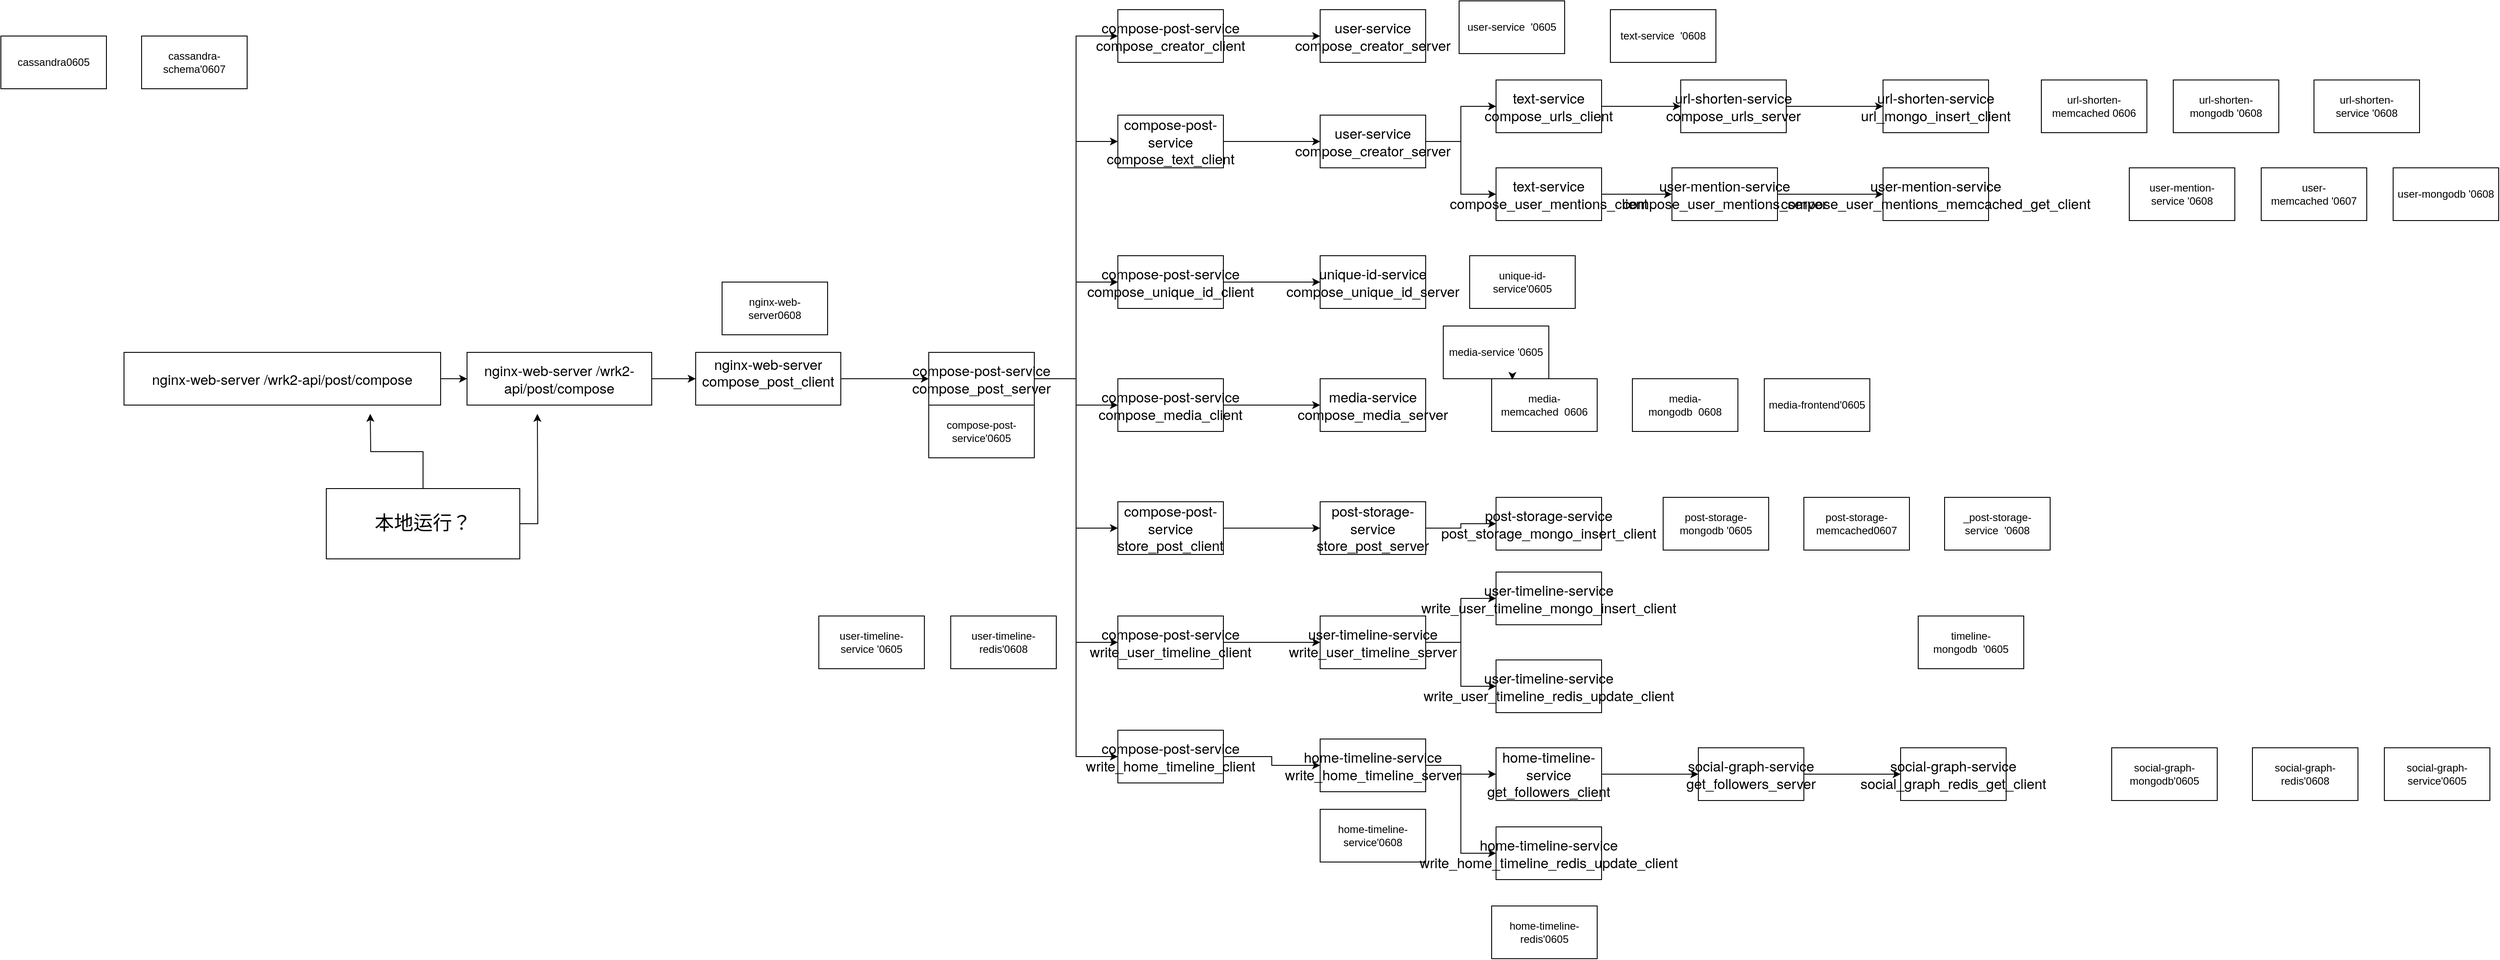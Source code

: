 <mxfile version="20.3.0" type="device"><diagram id="gPb18EW0nmtyNuLkR-jK" name="第 1 页"><mxGraphModel dx="1159" dy="1160" grid="1" gridSize="10" guides="1" tooltips="1" connect="1" arrows="1" fold="1" page="1" pageScale="1" pageWidth="827" pageHeight="1169" math="0" shadow="0"><root><mxCell id="0"/><mxCell id="1" parent="0"/><mxCell id="NcTn4db2e2nsxT_mA55n-1" value="cassandra0605" style="rounded=0;whiteSpace=wrap;html=1;" parent="1" vertex="1"><mxGeometry x="350" y="60" width="120" height="60" as="geometry"/></mxCell><mxCell id="NcTn4db2e2nsxT_mA55n-2" value="cassandra-schema'0607" style="rounded=0;whiteSpace=wrap;html=1;" parent="1" vertex="1"><mxGeometry x="510" y="60" width="120" height="60" as="geometry"/></mxCell><mxCell id="NcTn4db2e2nsxT_mA55n-3" value="media-memcached&amp;nbsp;&amp;nbsp;0606" style="rounded=0;whiteSpace=wrap;html=1;" parent="1" vertex="1"><mxGeometry x="2045" y="450" width="120" height="60" as="geometry"/></mxCell><mxCell id="NcTn4db2e2nsxT_mA55n-4" value="media-mongodb&amp;nbsp;&amp;nbsp;0608" style="rounded=0;whiteSpace=wrap;html=1;" parent="1" vertex="1"><mxGeometry x="2205" y="450" width="120" height="60" as="geometry"/></mxCell><mxCell id="NcTn4db2e2nsxT_mA55n-5" value="home-timeline-service'0608" style="rounded=0;whiteSpace=wrap;html=1;" parent="1" vertex="1"><mxGeometry x="1850" y="940" width="120" height="60" as="geometry"/></mxCell><mxCell id="NcTn4db2e2nsxT_mA55n-6" value="home-timeline-redis'0605" style="rounded=0;whiteSpace=wrap;html=1;" parent="1" vertex="1"><mxGeometry x="2045" y="1050" width="120" height="60" as="geometry"/></mxCell><mxCell id="NcTn4db2e2nsxT_mA55n-7" value="media-frontend'0605" style="rounded=0;whiteSpace=wrap;html=1;" parent="1" vertex="1"><mxGeometry x="2355" y="450" width="120" height="60" as="geometry"/></mxCell><mxCell id="NcTn4db2e2nsxT_mA55n-8" value="compose-post-service'0605" style="rounded=0;whiteSpace=wrap;html=1;" parent="1" vertex="1"><mxGeometry x="1405" y="480" width="120" height="60" as="geometry"/></mxCell><mxCell id="NcTn4db2e2nsxT_mA55n-9" value="social-graph-mongodb'0605" style="rounded=0;whiteSpace=wrap;html=1;" parent="1" vertex="1"><mxGeometry x="2750" y="870" width="120" height="60" as="geometry"/></mxCell><mxCell id="NcTn4db2e2nsxT_mA55n-10" value="_post-storage-service&amp;nbsp;&amp;nbsp;'0608" style="rounded=0;whiteSpace=wrap;html=1;" parent="1" vertex="1"><mxGeometry x="2560" y="585" width="120" height="60" as="geometry"/></mxCell><mxCell id="NcTn4db2e2nsxT_mA55n-11" value="post-storage-mongodb&amp;nbsp;'0605" style="rounded=0;whiteSpace=wrap;html=1;" parent="1" vertex="1"><mxGeometry x="2240" y="585" width="120" height="60" as="geometry"/></mxCell><mxCell id="NcTn4db2e2nsxT_mA55n-12" value="post-storage-memcached0607" style="rounded=0;whiteSpace=wrap;html=1;" parent="1" vertex="1"><mxGeometry x="2400" y="585" width="120" height="60" as="geometry"/></mxCell><mxCell id="NcTn4db2e2nsxT_mA55n-13" value="nginx-web-server0608" style="rounded=0;whiteSpace=wrap;html=1;" parent="1" vertex="1"><mxGeometry x="1170" y="340" width="120" height="60" as="geometry"/></mxCell><mxCell id="NcTn4db2e2nsxT_mA55n-14" value="media-service&amp;nbsp;'0605" style="rounded=0;whiteSpace=wrap;html=1;" parent="1" vertex="1"><mxGeometry x="1990" y="390" width="120" height="60" as="geometry"/></mxCell><mxCell id="NcTn4db2e2nsxT_mA55n-15" value="social-graph-redis'0608" style="rounded=0;whiteSpace=wrap;html=1;" parent="1" vertex="1"><mxGeometry x="2910" y="870" width="120" height="60" as="geometry"/></mxCell><mxCell id="NcTn4db2e2nsxT_mA55n-16" value="social-graph-service'0605" style="rounded=0;whiteSpace=wrap;html=1;" parent="1" vertex="1"><mxGeometry x="3060" y="870" width="120" height="60" as="geometry"/></mxCell><mxCell id="NcTn4db2e2nsxT_mA55n-17" value="unique-id-service'0605" style="rounded=0;whiteSpace=wrap;html=1;" parent="1" vertex="1"><mxGeometry x="2020" y="310" width="120" height="60" as="geometry"/></mxCell><mxCell id="NcTn4db2e2nsxT_mA55n-18" value="text-service&amp;nbsp;&amp;nbsp;'0608" style="rounded=0;whiteSpace=wrap;html=1;" parent="1" vertex="1"><mxGeometry x="2180" y="30" width="120" height="60" as="geometry"/></mxCell><mxCell id="NcTn4db2e2nsxT_mA55n-19" value="url-shorten-memcached&amp;nbsp;0606" style="rounded=0;whiteSpace=wrap;html=1;" parent="1" vertex="1"><mxGeometry x="2670" y="110" width="120" height="60" as="geometry"/></mxCell><mxCell id="NcTn4db2e2nsxT_mA55n-20" value="user-timeline-redis'0608" style="rounded=0;whiteSpace=wrap;html=1;" parent="1" vertex="1"><mxGeometry x="1430" y="720" width="120" height="60" as="geometry"/></mxCell><mxCell id="NcTn4db2e2nsxT_mA55n-21" value="timeline-mongodb&amp;nbsp;&amp;nbsp;'0605" style="rounded=0;whiteSpace=wrap;html=1;" parent="1" vertex="1"><mxGeometry x="2530" y="720" width="120" height="60" as="geometry"/></mxCell><mxCell id="NcTn4db2e2nsxT_mA55n-22" value="user-service&amp;nbsp;&amp;nbsp;'0605" style="rounded=0;whiteSpace=wrap;html=1;" parent="1" vertex="1"><mxGeometry x="2008" y="20" width="120" height="60" as="geometry"/></mxCell><mxCell id="NcTn4db2e2nsxT_mA55n-23" value="user-mongodb&amp;nbsp;'0608" style="rounded=0;whiteSpace=wrap;html=1;" parent="1" vertex="1"><mxGeometry x="3070" y="210" width="120" height="60" as="geometry"/></mxCell><mxCell id="NcTn4db2e2nsxT_mA55n-24" value="user-mention-service&amp;nbsp;'0608" style="rounded=0;whiteSpace=wrap;html=1;" parent="1" vertex="1"><mxGeometry x="2770" y="210" width="120" height="60" as="geometry"/></mxCell><mxCell id="NcTn4db2e2nsxT_mA55n-25" value="user-memcached&amp;nbsp;'0607" style="rounded=0;whiteSpace=wrap;html=1;" parent="1" vertex="1"><mxGeometry x="2920" y="210" width="120" height="60" as="geometry"/></mxCell><mxCell id="NcTn4db2e2nsxT_mA55n-26" value="url-shorten-service&amp;nbsp;'0608" style="rounded=0;whiteSpace=wrap;html=1;" parent="1" vertex="1"><mxGeometry x="2980" y="110" width="120" height="60" as="geometry"/></mxCell><mxCell id="NcTn4db2e2nsxT_mA55n-27" value="url-shorten-mongodb&amp;nbsp;'0608" style="rounded=0;whiteSpace=wrap;html=1;" parent="1" vertex="1"><mxGeometry x="2820" y="110" width="120" height="60" as="geometry"/></mxCell><mxCell id="NcTn4db2e2nsxT_mA55n-28" value="user-timeline-service&amp;nbsp;'0605" style="rounded=0;whiteSpace=wrap;html=1;" parent="1" vertex="1"><mxGeometry x="1280" y="720" width="120" height="60" as="geometry"/></mxCell><mxCell id="NcTn4db2e2nsxT_mA55n-95" value="" style="edgeStyle=orthogonalEdgeStyle;rounded=0;orthogonalLoop=1;jettySize=auto;html=1;" parent="1" source="NcTn4db2e2nsxT_mA55n-29" target="NcTn4db2e2nsxT_mA55n-66" edge="1"><mxGeometry relative="1" as="geometry"/></mxCell><mxCell id="NcTn4db2e2nsxT_mA55n-29" value="&lt;span style=&quot;font-family: &amp;quot;Helvetica Neue&amp;quot;, Helvetica, &amp;quot;Segoe UI&amp;quot;, Roboto, Arial, sans-serif; font-size: medium; text-align: start;&quot;&gt;url-shorten-service compose_urls_server&lt;/span&gt;" style="rounded=0;whiteSpace=wrap;html=1;" parent="1" vertex="1"><mxGeometry x="2260" y="110" width="120" height="60" as="geometry"/></mxCell><mxCell id="NcTn4db2e2nsxT_mA55n-96" value="" style="edgeStyle=orthogonalEdgeStyle;rounded=0;orthogonalLoop=1;jettySize=auto;html=1;" parent="1" source="NcTn4db2e2nsxT_mA55n-30" target="NcTn4db2e2nsxT_mA55n-65" edge="1"><mxGeometry relative="1" as="geometry"/></mxCell><mxCell id="NcTn4db2e2nsxT_mA55n-30" value="&lt;span style=&quot;font-family: &amp;quot;Helvetica Neue&amp;quot;, Helvetica, &amp;quot;Segoe UI&amp;quot;, Roboto, Arial, sans-serif; font-size: medium; text-align: start;&quot;&gt;user-mention-service compose_user_mentions_server&lt;/span&gt;" style="rounded=0;whiteSpace=wrap;html=1;" parent="1" vertex="1"><mxGeometry x="2250" y="210" width="120" height="60" as="geometry"/></mxCell><mxCell id="NcTn4db2e2nsxT_mA55n-94" value="" style="edgeStyle=orthogonalEdgeStyle;rounded=0;orthogonalLoop=1;jettySize=auto;html=1;" parent="1" source="NcTn4db2e2nsxT_mA55n-31" target="NcTn4db2e2nsxT_mA55n-30" edge="1"><mxGeometry relative="1" as="geometry"/></mxCell><mxCell id="NcTn4db2e2nsxT_mA55n-31" value="&lt;span style=&quot;font-family: &amp;quot;Helvetica Neue&amp;quot;, Helvetica, &amp;quot;Segoe UI&amp;quot;, Roboto, Arial, sans-serif; font-size: medium; text-align: start;&quot;&gt;text-service compose_user_mentions_client&lt;/span&gt;" style="rounded=0;whiteSpace=wrap;html=1;" parent="1" vertex="1"><mxGeometry x="2050" y="210" width="120" height="60" as="geometry"/></mxCell><mxCell id="NcTn4db2e2nsxT_mA55n-93" value="" style="edgeStyle=orthogonalEdgeStyle;rounded=0;orthogonalLoop=1;jettySize=auto;html=1;" parent="1" source="NcTn4db2e2nsxT_mA55n-32" target="NcTn4db2e2nsxT_mA55n-29" edge="1"><mxGeometry relative="1" as="geometry"/></mxCell><mxCell id="NcTn4db2e2nsxT_mA55n-32" value="&lt;span style=&quot;font-family: &amp;quot;Helvetica Neue&amp;quot;, Helvetica, &amp;quot;Segoe UI&amp;quot;, Roboto, Arial, sans-serif; font-size: medium; text-align: start;&quot;&gt;text-service compose_urls_client&lt;/span&gt;" style="rounded=0;whiteSpace=wrap;html=1;" parent="1" vertex="1"><mxGeometry x="2050" y="110" width="120" height="60" as="geometry"/></mxCell><mxCell id="NcTn4db2e2nsxT_mA55n-91" style="edgeStyle=orthogonalEdgeStyle;rounded=0;orthogonalLoop=1;jettySize=auto;html=1;entryX=0;entryY=0.5;entryDx=0;entryDy=0;" parent="1" source="NcTn4db2e2nsxT_mA55n-33" target="NcTn4db2e2nsxT_mA55n-32" edge="1"><mxGeometry relative="1" as="geometry"/></mxCell><mxCell id="NcTn4db2e2nsxT_mA55n-92" style="edgeStyle=orthogonalEdgeStyle;rounded=0;orthogonalLoop=1;jettySize=auto;html=1;entryX=0;entryY=0.5;entryDx=0;entryDy=0;" parent="1" source="NcTn4db2e2nsxT_mA55n-33" target="NcTn4db2e2nsxT_mA55n-31" edge="1"><mxGeometry relative="1" as="geometry"/></mxCell><mxCell id="NcTn4db2e2nsxT_mA55n-33" value="&lt;span style=&quot;font-family: &amp;quot;Helvetica Neue&amp;quot;, Helvetica, &amp;quot;Segoe UI&amp;quot;, Roboto, Arial, sans-serif; font-size: medium; text-align: start;&quot;&gt;user-service compose_creator_server&lt;/span&gt;" style="rounded=0;whiteSpace=wrap;html=1;" parent="1" vertex="1"><mxGeometry x="1850" y="150" width="120" height="60" as="geometry"/></mxCell><mxCell id="NcTn4db2e2nsxT_mA55n-34" value="&lt;span style=&quot;font-family: &amp;quot;Helvetica Neue&amp;quot;, Helvetica, &amp;quot;Segoe UI&amp;quot;, Roboto, Arial, sans-serif; font-size: medium; text-align: start;&quot;&gt;user-service compose_creator_server&lt;/span&gt;" style="rounded=0;whiteSpace=wrap;html=1;" parent="1" vertex="1"><mxGeometry x="1850" y="30" width="120" height="60" as="geometry"/></mxCell><mxCell id="NcTn4db2e2nsxT_mA55n-76" value="" style="edgeStyle=orthogonalEdgeStyle;rounded=0;orthogonalLoop=1;jettySize=auto;html=1;" parent="1" source="NcTn4db2e2nsxT_mA55n-35" target="NcTn4db2e2nsxT_mA55n-34" edge="1"><mxGeometry relative="1" as="geometry"/></mxCell><mxCell id="NcTn4db2e2nsxT_mA55n-35" value="&lt;span style=&quot;font-family: &amp;quot;Helvetica Neue&amp;quot;, Helvetica, &amp;quot;Segoe UI&amp;quot;, Roboto, Arial, sans-serif; font-size: medium; text-align: start;&quot;&gt;compose-post-service compose_creator_client&lt;/span&gt;" style="rounded=0;whiteSpace=wrap;html=1;" parent="1" vertex="1"><mxGeometry x="1620" y="30" width="120" height="60" as="geometry"/></mxCell><mxCell id="NcTn4db2e2nsxT_mA55n-84" value="" style="edgeStyle=orthogonalEdgeStyle;rounded=0;orthogonalLoop=1;jettySize=auto;html=1;" parent="1" source="NcTn4db2e2nsxT_mA55n-36" target="NcTn4db2e2nsxT_mA55n-74" edge="1"><mxGeometry relative="1" as="geometry"/></mxCell><mxCell id="NcTn4db2e2nsxT_mA55n-36" value="&lt;span style=&quot;font-family: &amp;quot;Helvetica Neue&amp;quot;, Helvetica, &amp;quot;Segoe UI&amp;quot;, Roboto, Arial, sans-serif; font-size: medium; text-align: start;&quot;&gt;compose-post-service write_home_timeline_client&lt;/span&gt;" style="rounded=0;whiteSpace=wrap;html=1;" parent="1" vertex="1"><mxGeometry x="1620" y="850" width="120" height="60" as="geometry"/></mxCell><mxCell id="NcTn4db2e2nsxT_mA55n-83" value="" style="edgeStyle=orthogonalEdgeStyle;rounded=0;orthogonalLoop=1;jettySize=auto;html=1;" parent="1" source="NcTn4db2e2nsxT_mA55n-37" target="NcTn4db2e2nsxT_mA55n-60" edge="1"><mxGeometry relative="1" as="geometry"/></mxCell><mxCell id="NcTn4db2e2nsxT_mA55n-37" value="&lt;span style=&quot;font-family: &amp;quot;Helvetica Neue&amp;quot;, Helvetica, &amp;quot;Segoe UI&amp;quot;, Roboto, Arial, sans-serif; font-size: medium; text-align: start;&quot;&gt;compose-post-service write_user_timeline_client&lt;/span&gt;" style="rounded=0;whiteSpace=wrap;html=1;" parent="1" vertex="1"><mxGeometry x="1620" y="720" width="120" height="60" as="geometry"/></mxCell><mxCell id="NcTn4db2e2nsxT_mA55n-80" value="" style="edgeStyle=orthogonalEdgeStyle;rounded=0;orthogonalLoop=1;jettySize=auto;html=1;" parent="1" source="NcTn4db2e2nsxT_mA55n-38" target="NcTn4db2e2nsxT_mA55n-62" edge="1"><mxGeometry relative="1" as="geometry"/></mxCell><mxCell id="NcTn4db2e2nsxT_mA55n-38" value="&lt;span style=&quot;font-family: &amp;quot;Helvetica Neue&amp;quot;, Helvetica, &amp;quot;Segoe UI&amp;quot;, Roboto, Arial, sans-serif; font-size: medium; text-align: start;&quot;&gt;compose-post-service store_post_client&lt;/span&gt;" style="rounded=0;whiteSpace=wrap;html=1;" parent="1" vertex="1"><mxGeometry x="1620" y="590" width="120" height="60" as="geometry"/></mxCell><mxCell id="NcTn4db2e2nsxT_mA55n-79" value="" style="edgeStyle=orthogonalEdgeStyle;rounded=0;orthogonalLoop=1;jettySize=auto;html=1;" parent="1" source="NcTn4db2e2nsxT_mA55n-39" target="NcTn4db2e2nsxT_mA55n-63" edge="1"><mxGeometry relative="1" as="geometry"/></mxCell><mxCell id="NcTn4db2e2nsxT_mA55n-39" value="&lt;span style=&quot;font-family: &amp;quot;Helvetica Neue&amp;quot;, Helvetica, &amp;quot;Segoe UI&amp;quot;, Roboto, Arial, sans-serif; font-size: medium; text-align: start;&quot;&gt;compose-post-service compose_media_client&lt;/span&gt;" style="rounded=0;whiteSpace=wrap;html=1;" parent="1" vertex="1"><mxGeometry x="1620" y="450" width="120" height="60" as="geometry"/></mxCell><mxCell id="NcTn4db2e2nsxT_mA55n-78" value="" style="edgeStyle=orthogonalEdgeStyle;rounded=0;orthogonalLoop=1;jettySize=auto;html=1;" parent="1" source="NcTn4db2e2nsxT_mA55n-40" target="NcTn4db2e2nsxT_mA55n-64" edge="1"><mxGeometry relative="1" as="geometry"/></mxCell><mxCell id="NcTn4db2e2nsxT_mA55n-40" value="&lt;span style=&quot;font-family: &amp;quot;Helvetica Neue&amp;quot;, Helvetica, &amp;quot;Segoe UI&amp;quot;, Roboto, Arial, sans-serif; font-size: medium; text-align: start;&quot;&gt;compose-post-service compose_unique_id_client&lt;/span&gt;" style="rounded=0;whiteSpace=wrap;html=1;" parent="1" vertex="1"><mxGeometry x="1620" y="310" width="120" height="60" as="geometry"/></mxCell><mxCell id="NcTn4db2e2nsxT_mA55n-77" value="" style="edgeStyle=orthogonalEdgeStyle;rounded=0;orthogonalLoop=1;jettySize=auto;html=1;" parent="1" source="NcTn4db2e2nsxT_mA55n-41" target="NcTn4db2e2nsxT_mA55n-33" edge="1"><mxGeometry relative="1" as="geometry"/></mxCell><mxCell id="NcTn4db2e2nsxT_mA55n-41" value="&lt;span style=&quot;font-family: &amp;quot;Helvetica Neue&amp;quot;, Helvetica, &amp;quot;Segoe UI&amp;quot;, Roboto, Arial, sans-serif; font-size: medium; text-align: start;&quot;&gt;compose-post-service compose_text_client&lt;/span&gt;" style="rounded=0;whiteSpace=wrap;html=1;" parent="1" vertex="1"><mxGeometry x="1620" y="150" width="120" height="60" as="geometry"/></mxCell><mxCell id="NcTn4db2e2nsxT_mA55n-51" style="edgeStyle=orthogonalEdgeStyle;rounded=0;orthogonalLoop=1;jettySize=auto;html=1;entryX=0;entryY=0.5;entryDx=0;entryDy=0;" parent="1" source="NcTn4db2e2nsxT_mA55n-42" target="NcTn4db2e2nsxT_mA55n-35" edge="1"><mxGeometry relative="1" as="geometry"/></mxCell><mxCell id="NcTn4db2e2nsxT_mA55n-52" style="edgeStyle=orthogonalEdgeStyle;rounded=0;orthogonalLoop=1;jettySize=auto;html=1;entryX=0;entryY=0.5;entryDx=0;entryDy=0;" parent="1" source="NcTn4db2e2nsxT_mA55n-42" target="NcTn4db2e2nsxT_mA55n-41" edge="1"><mxGeometry relative="1" as="geometry"/></mxCell><mxCell id="NcTn4db2e2nsxT_mA55n-53" style="edgeStyle=orthogonalEdgeStyle;rounded=0;orthogonalLoop=1;jettySize=auto;html=1;entryX=0;entryY=0.5;entryDx=0;entryDy=0;" parent="1" source="NcTn4db2e2nsxT_mA55n-42" target="NcTn4db2e2nsxT_mA55n-40" edge="1"><mxGeometry relative="1" as="geometry"/></mxCell><mxCell id="NcTn4db2e2nsxT_mA55n-54" style="edgeStyle=orthogonalEdgeStyle;rounded=0;orthogonalLoop=1;jettySize=auto;html=1;entryX=0;entryY=0.5;entryDx=0;entryDy=0;" parent="1" source="NcTn4db2e2nsxT_mA55n-42" target="NcTn4db2e2nsxT_mA55n-39" edge="1"><mxGeometry relative="1" as="geometry"/></mxCell><mxCell id="NcTn4db2e2nsxT_mA55n-55" style="edgeStyle=orthogonalEdgeStyle;rounded=0;orthogonalLoop=1;jettySize=auto;html=1;entryX=0;entryY=0.5;entryDx=0;entryDy=0;" parent="1" source="NcTn4db2e2nsxT_mA55n-42" target="NcTn4db2e2nsxT_mA55n-38" edge="1"><mxGeometry relative="1" as="geometry"/></mxCell><mxCell id="NcTn4db2e2nsxT_mA55n-56" style="edgeStyle=orthogonalEdgeStyle;rounded=0;orthogonalLoop=1;jettySize=auto;html=1;entryX=0;entryY=0.5;entryDx=0;entryDy=0;" parent="1" source="NcTn4db2e2nsxT_mA55n-42" target="NcTn4db2e2nsxT_mA55n-37" edge="1"><mxGeometry relative="1" as="geometry"/></mxCell><mxCell id="NcTn4db2e2nsxT_mA55n-57" style="edgeStyle=orthogonalEdgeStyle;rounded=0;orthogonalLoop=1;jettySize=auto;html=1;entryX=0;entryY=0.5;entryDx=0;entryDy=0;" parent="1" source="NcTn4db2e2nsxT_mA55n-42" target="NcTn4db2e2nsxT_mA55n-36" edge="1"><mxGeometry relative="1" as="geometry"/></mxCell><mxCell id="NcTn4db2e2nsxT_mA55n-42" value="&lt;span style=&quot;font-family: &amp;quot;Helvetica Neue&amp;quot;, Helvetica, &amp;quot;Segoe UI&amp;quot;, Roboto, Arial, sans-serif; font-size: medium; text-align: start;&quot;&gt;compose-post-service compose_post_server&lt;/span&gt;" style="rounded=0;whiteSpace=wrap;html=1;" parent="1" vertex="1"><mxGeometry x="1405" y="420" width="120" height="60" as="geometry"/></mxCell><mxCell id="NcTn4db2e2nsxT_mA55n-49" value="" style="edgeStyle=orthogonalEdgeStyle;rounded=0;orthogonalLoop=1;jettySize=auto;html=1;" parent="1" source="NcTn4db2e2nsxT_mA55n-43" target="NcTn4db2e2nsxT_mA55n-42" edge="1"><mxGeometry relative="1" as="geometry"/></mxCell><mxCell id="NcTn4db2e2nsxT_mA55n-43" value="&#10;&lt;span style=&quot;color: rgb(0, 0, 0); font-family: &amp;quot;Helvetica Neue&amp;quot;, Helvetica, &amp;quot;Segoe UI&amp;quot;, Roboto, Arial, sans-serif; font-size: medium; font-style: normal; font-variant-ligatures: normal; font-variant-caps: normal; font-weight: 400; letter-spacing: normal; orphans: 2; text-align: start; text-indent: 0px; text-transform: none; widows: 2; word-spacing: 0px; -webkit-text-stroke-width: 0px; text-decoration-thickness: initial; text-decoration-style: initial; text-decoration-color: initial; float: none; display: inline !important;&quot;&gt;nginx-web-server compose_post_client&lt;/span&gt;&#10;&#10;" style="rounded=0;whiteSpace=wrap;html=1;" parent="1" vertex="1"><mxGeometry x="1140" y="420" width="165" height="60" as="geometry"/></mxCell><mxCell id="NcTn4db2e2nsxT_mA55n-48" value="" style="edgeStyle=orthogonalEdgeStyle;rounded=0;orthogonalLoop=1;jettySize=auto;html=1;" parent="1" source="NcTn4db2e2nsxT_mA55n-44" target="NcTn4db2e2nsxT_mA55n-43" edge="1"><mxGeometry relative="1" as="geometry"/></mxCell><mxCell id="NcTn4db2e2nsxT_mA55n-44" value="&lt;span style=&quot;font-family: &amp;quot;Helvetica Neue&amp;quot;, Helvetica, &amp;quot;Segoe UI&amp;quot;, Roboto, Arial, sans-serif; font-size: medium; text-align: start;&quot;&gt;nginx-web-server /wrk2-api/post/compose&lt;/span&gt;" style="rounded=0;whiteSpace=wrap;html=1;" parent="1" vertex="1"><mxGeometry x="880" y="420" width="210" height="60" as="geometry"/></mxCell><mxCell id="NcTn4db2e2nsxT_mA55n-46" style="edgeStyle=orthogonalEdgeStyle;rounded=0;orthogonalLoop=1;jettySize=auto;html=1;" parent="1" source="NcTn4db2e2nsxT_mA55n-45" target="NcTn4db2e2nsxT_mA55n-44" edge="1"><mxGeometry relative="1" as="geometry"/></mxCell><mxCell id="NcTn4db2e2nsxT_mA55n-45" value="&lt;span style=&quot;font-family: &amp;quot;Helvetica Neue&amp;quot;, Helvetica, &amp;quot;Segoe UI&amp;quot;, Roboto, Arial, sans-serif; font-size: medium; text-align: start;&quot;&gt;nginx-web-server /wrk2-api/post/compose&lt;/span&gt;" style="rounded=0;whiteSpace=wrap;html=1;" parent="1" vertex="1"><mxGeometry x="490" y="420" width="360" height="60" as="geometry"/></mxCell><mxCell id="NcTn4db2e2nsxT_mA55n-85" style="edgeStyle=orthogonalEdgeStyle;rounded=0;orthogonalLoop=1;jettySize=auto;html=1;entryX=0;entryY=0.5;entryDx=0;entryDy=0;" parent="1" source="NcTn4db2e2nsxT_mA55n-60" target="NcTn4db2e2nsxT_mA55n-67" edge="1"><mxGeometry relative="1" as="geometry"/></mxCell><mxCell id="NcTn4db2e2nsxT_mA55n-86" style="edgeStyle=orthogonalEdgeStyle;rounded=0;orthogonalLoop=1;jettySize=auto;html=1;entryX=0;entryY=0.5;entryDx=0;entryDy=0;" parent="1" source="NcTn4db2e2nsxT_mA55n-60" target="NcTn4db2e2nsxT_mA55n-69" edge="1"><mxGeometry relative="1" as="geometry"/></mxCell><mxCell id="NcTn4db2e2nsxT_mA55n-60" value="&lt;span style=&quot;font-family: &amp;quot;Helvetica Neue&amp;quot;, Helvetica, &amp;quot;Segoe UI&amp;quot;, Roboto, Arial, sans-serif; font-size: medium; text-align: start;&quot;&gt;user-timeline-service write_user_timeline_server&lt;/span&gt;" style="rounded=0;whiteSpace=wrap;html=1;" parent="1" vertex="1"><mxGeometry x="1850" y="720" width="120" height="60" as="geometry"/></mxCell><mxCell id="NcTn4db2e2nsxT_mA55n-61" value="&lt;span style=&quot;font-family: &amp;quot;Helvetica Neue&amp;quot;, Helvetica, &amp;quot;Segoe UI&amp;quot;, Roboto, Arial, sans-serif; font-size: medium; text-align: start;&quot;&gt;post-storage-service post_storage_mongo_insert_client&lt;/span&gt;" style="rounded=0;whiteSpace=wrap;html=1;" parent="1" vertex="1"><mxGeometry x="2050" y="585" width="120" height="60" as="geometry"/></mxCell><mxCell id="NcTn4db2e2nsxT_mA55n-81" value="" style="edgeStyle=orthogonalEdgeStyle;rounded=0;orthogonalLoop=1;jettySize=auto;html=1;" parent="1" source="NcTn4db2e2nsxT_mA55n-62" target="NcTn4db2e2nsxT_mA55n-61" edge="1"><mxGeometry relative="1" as="geometry"/></mxCell><mxCell id="NcTn4db2e2nsxT_mA55n-62" value="&lt;span style=&quot;font-family: &amp;quot;Helvetica Neue&amp;quot;, Helvetica, &amp;quot;Segoe UI&amp;quot;, Roboto, Arial, sans-serif; font-size: medium; text-align: start;&quot;&gt;post-storage-service store_post_server&lt;/span&gt;" style="rounded=0;whiteSpace=wrap;html=1;" parent="1" vertex="1"><mxGeometry x="1850" y="590" width="120" height="60" as="geometry"/></mxCell><mxCell id="NcTn4db2e2nsxT_mA55n-63" value="&lt;span style=&quot;font-family: &amp;quot;Helvetica Neue&amp;quot;, Helvetica, &amp;quot;Segoe UI&amp;quot;, Roboto, Arial, sans-serif; font-size: medium; text-align: start;&quot;&gt;media-service compose_media_server&lt;/span&gt;" style="rounded=0;whiteSpace=wrap;html=1;" parent="1" vertex="1"><mxGeometry x="1850" y="450" width="120" height="60" as="geometry"/></mxCell><mxCell id="NcTn4db2e2nsxT_mA55n-64" value="&lt;span style=&quot;font-family: &amp;quot;Helvetica Neue&amp;quot;, Helvetica, &amp;quot;Segoe UI&amp;quot;, Roboto, Arial, sans-serif; font-size: medium; text-align: start;&quot;&gt;unique-id-service compose_unique_id_server&lt;/span&gt;" style="rounded=0;whiteSpace=wrap;html=1;" parent="1" vertex="1"><mxGeometry x="1850" y="310" width="120" height="60" as="geometry"/></mxCell><mxCell id="NcTn4db2e2nsxT_mA55n-65" value="&lt;span style=&quot;font-family: &amp;quot;Helvetica Neue&amp;quot;, Helvetica, &amp;quot;Segoe UI&amp;quot;, Roboto, Arial, sans-serif; font-size: medium; text-align: start;&quot;&gt;user-mention-service compose_user_mentions_memcached_get_client&lt;/span&gt;" style="rounded=0;whiteSpace=wrap;html=1;" parent="1" vertex="1"><mxGeometry x="2490" y="210" width="120" height="60" as="geometry"/></mxCell><mxCell id="NcTn4db2e2nsxT_mA55n-66" value="&lt;span style=&quot;font-family: &amp;quot;Helvetica Neue&amp;quot;, Helvetica, &amp;quot;Segoe UI&amp;quot;, Roboto, Arial, sans-serif; font-size: medium; text-align: start;&quot;&gt;url-shorten-service url_mongo_insert_client&lt;/span&gt;" style="rounded=0;whiteSpace=wrap;html=1;" parent="1" vertex="1"><mxGeometry x="2490" y="110" width="120" height="60" as="geometry"/></mxCell><mxCell id="NcTn4db2e2nsxT_mA55n-67" value="&lt;span style=&quot;font-family: &amp;quot;Helvetica Neue&amp;quot;, Helvetica, &amp;quot;Segoe UI&amp;quot;, Roboto, Arial, sans-serif; font-size: medium; text-align: start;&quot;&gt;user-timeline-service write_user_timeline_mongo_insert_client&lt;/span&gt;" style="rounded=0;whiteSpace=wrap;html=1;" parent="1" vertex="1"><mxGeometry x="2050" y="670" width="120" height="60" as="geometry"/></mxCell><mxCell id="NcTn4db2e2nsxT_mA55n-69" value="&lt;span style=&quot;font-family: &amp;quot;Helvetica Neue&amp;quot;, Helvetica, &amp;quot;Segoe UI&amp;quot;, Roboto, Arial, sans-serif; font-size: medium; text-align: start;&quot;&gt;user-timeline-service write_user_timeline_redis_update_client&lt;/span&gt;" style="rounded=0;whiteSpace=wrap;html=1;" parent="1" vertex="1"><mxGeometry x="2050" y="770" width="120" height="60" as="geometry"/></mxCell><mxCell id="NcTn4db2e2nsxT_mA55n-70" value="&lt;span style=&quot;font-family: &amp;quot;Helvetica Neue&amp;quot;, Helvetica, &amp;quot;Segoe UI&amp;quot;, Roboto, Arial, sans-serif; font-size: medium; text-align: start;&quot;&gt;social-graph-service social_graph_redis_get_client&lt;/span&gt;" style="rounded=0;whiteSpace=wrap;html=1;" parent="1" vertex="1"><mxGeometry x="2510" y="870" width="120" height="60" as="geometry"/></mxCell><mxCell id="NcTn4db2e2nsxT_mA55n-90" value="" style="edgeStyle=orthogonalEdgeStyle;rounded=0;orthogonalLoop=1;jettySize=auto;html=1;" parent="1" source="NcTn4db2e2nsxT_mA55n-71" target="NcTn4db2e2nsxT_mA55n-70" edge="1"><mxGeometry relative="1" as="geometry"/></mxCell><mxCell id="NcTn4db2e2nsxT_mA55n-71" value="&lt;span style=&quot;font-family: &amp;quot;Helvetica Neue&amp;quot;, Helvetica, &amp;quot;Segoe UI&amp;quot;, Roboto, Arial, sans-serif; font-size: medium; text-align: start;&quot;&gt;social-graph-service get_followers_server&lt;/span&gt;" style="rounded=0;whiteSpace=wrap;html=1;" parent="1" vertex="1"><mxGeometry x="2280" y="870" width="120" height="60" as="geometry"/></mxCell><mxCell id="NcTn4db2e2nsxT_mA55n-89" value="" style="edgeStyle=orthogonalEdgeStyle;rounded=0;orthogonalLoop=1;jettySize=auto;html=1;" parent="1" source="NcTn4db2e2nsxT_mA55n-72" target="NcTn4db2e2nsxT_mA55n-71" edge="1"><mxGeometry relative="1" as="geometry"/></mxCell><mxCell id="NcTn4db2e2nsxT_mA55n-72" value="&lt;span style=&quot;font-family: &amp;quot;Helvetica Neue&amp;quot;, Helvetica, &amp;quot;Segoe UI&amp;quot;, Roboto, Arial, sans-serif; font-size: medium; text-align: start;&quot;&gt;home-timeline-service get_followers_client&lt;/span&gt;" style="rounded=0;whiteSpace=wrap;html=1;" parent="1" vertex="1"><mxGeometry x="2050" y="870" width="120" height="60" as="geometry"/></mxCell><mxCell id="NcTn4db2e2nsxT_mA55n-73" value="&lt;span style=&quot;font-family: &amp;quot;Helvetica Neue&amp;quot;, Helvetica, &amp;quot;Segoe UI&amp;quot;, Roboto, Arial, sans-serif; font-size: medium; text-align: start;&quot;&gt;home-timeline-service write_home_timeline_redis_update_client&lt;/span&gt;" style="rounded=0;whiteSpace=wrap;html=1;" parent="1" vertex="1"><mxGeometry x="2050" y="960" width="120" height="60" as="geometry"/></mxCell><mxCell id="NcTn4db2e2nsxT_mA55n-87" style="edgeStyle=orthogonalEdgeStyle;rounded=0;orthogonalLoop=1;jettySize=auto;html=1;entryX=0;entryY=0.5;entryDx=0;entryDy=0;" parent="1" source="NcTn4db2e2nsxT_mA55n-74" target="NcTn4db2e2nsxT_mA55n-72" edge="1"><mxGeometry relative="1" as="geometry"/></mxCell><mxCell id="NcTn4db2e2nsxT_mA55n-88" style="edgeStyle=orthogonalEdgeStyle;rounded=0;orthogonalLoop=1;jettySize=auto;html=1;entryX=0;entryY=0.5;entryDx=0;entryDy=0;" parent="1" source="NcTn4db2e2nsxT_mA55n-74" target="NcTn4db2e2nsxT_mA55n-73" edge="1"><mxGeometry relative="1" as="geometry"/></mxCell><mxCell id="NcTn4db2e2nsxT_mA55n-74" value="&lt;span style=&quot;font-family: &amp;quot;Helvetica Neue&amp;quot;, Helvetica, &amp;quot;Segoe UI&amp;quot;, Roboto, Arial, sans-serif; font-size: medium; text-align: start;&quot;&gt;home-timeline-service write_home_timeline_server&lt;/span&gt;" style="rounded=0;whiteSpace=wrap;html=1;" parent="1" vertex="1"><mxGeometry x="1850" y="860" width="120" height="60" as="geometry"/></mxCell><mxCell id="sdO9zHu92z31DMpQ0C65-2" style="edgeStyle=orthogonalEdgeStyle;rounded=0;orthogonalLoop=1;jettySize=auto;html=1;fontSize=22;" edge="1" parent="1" source="sdO9zHu92z31DMpQ0C65-1"><mxGeometry relative="1" as="geometry"><mxPoint x="770" y="490" as="targetPoint"/></mxGeometry></mxCell><mxCell id="sdO9zHu92z31DMpQ0C65-3" style="edgeStyle=orthogonalEdgeStyle;rounded=0;orthogonalLoop=1;jettySize=auto;html=1;fontSize=22;" edge="1" parent="1" source="sdO9zHu92z31DMpQ0C65-1"><mxGeometry relative="1" as="geometry"><mxPoint x="960" y="490" as="targetPoint"/></mxGeometry></mxCell><mxCell id="sdO9zHu92z31DMpQ0C65-1" value="&lt;font style=&quot;font-size: 22px;&quot;&gt;本地运行？&lt;/font&gt;" style="rounded=0;whiteSpace=wrap;html=1;" vertex="1" parent="1"><mxGeometry x="720" y="575" width="220" height="80" as="geometry"/></mxCell><mxCell id="sdO9zHu92z31DMpQ0C65-4" style="edgeStyle=orthogonalEdgeStyle;rounded=0;orthogonalLoop=1;jettySize=auto;html=1;exitX=0.75;exitY=1;exitDx=0;exitDy=0;entryX=0.654;entryY=1.021;entryDx=0;entryDy=0;entryPerimeter=0;fontSize=22;" edge="1" parent="1" source="NcTn4db2e2nsxT_mA55n-14" target="NcTn4db2e2nsxT_mA55n-14"><mxGeometry relative="1" as="geometry"/></mxCell></root></mxGraphModel></diagram></mxfile>